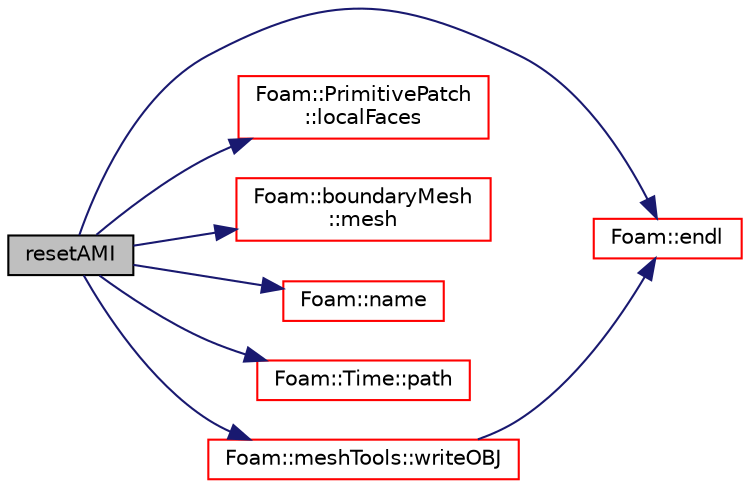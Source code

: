 digraph "resetAMI"
{
  bgcolor="transparent";
  edge [fontname="Helvetica",fontsize="10",labelfontname="Helvetica",labelfontsize="10"];
  node [fontname="Helvetica",fontsize="10",shape=record];
  rankdir="LR";
  Node1 [label="resetAMI",height=0.2,width=0.4,color="black", fillcolor="grey75", style="filled", fontcolor="black"];
  Node1 -> Node2 [color="midnightblue",fontsize="10",style="solid",fontname="Helvetica"];
  Node2 [label="Foam::endl",height=0.2,width=0.4,color="red",URL="$a10758.html#a2db8fe02a0d3909e9351bb4275b23ce4",tooltip="Add newline and flush stream. "];
  Node1 -> Node3 [color="midnightblue",fontsize="10",style="solid",fontname="Helvetica"];
  Node3 [label="Foam::PrimitivePatch\l::localFaces",height=0.2,width=0.4,color="red",URL="$a01976.html#af5aca3ce69275c80366bc8d5c0584da2",tooltip="Return patch faces addressing into local point list. "];
  Node1 -> Node4 [color="midnightblue",fontsize="10",style="solid",fontname="Helvetica"];
  Node4 [label="Foam::boundaryMesh\l::mesh",height=0.2,width=0.4,color="red",URL="$a00150.html#a755c3307c0a74eb80926b68bb037674c"];
  Node1 -> Node5 [color="midnightblue",fontsize="10",style="solid",fontname="Helvetica"];
  Node5 [label="Foam::name",height=0.2,width=0.4,color="red",URL="$a10758.html#adcb0df2bd4953cb6bb390272d8263c3a",tooltip="Return a string representation of a complex. "];
  Node1 -> Node6 [color="midnightblue",fontsize="10",style="solid",fontname="Helvetica"];
  Node6 [label="Foam::Time::path",height=0.2,width=0.4,color="red",URL="$a02619.html#a2db7691b348697844893a04d3110e3d5",tooltip="Return path. "];
  Node1 -> Node7 [color="midnightblue",fontsize="10",style="solid",fontname="Helvetica"];
  Node7 [label="Foam::meshTools::writeOBJ",height=0.2,width=0.4,color="red",URL="$a10813.html#afd76c6ccc8ee4a5957f0232218167c17",tooltip="Write obj representation of point. "];
  Node7 -> Node2 [color="midnightblue",fontsize="10",style="solid",fontname="Helvetica"];
}
